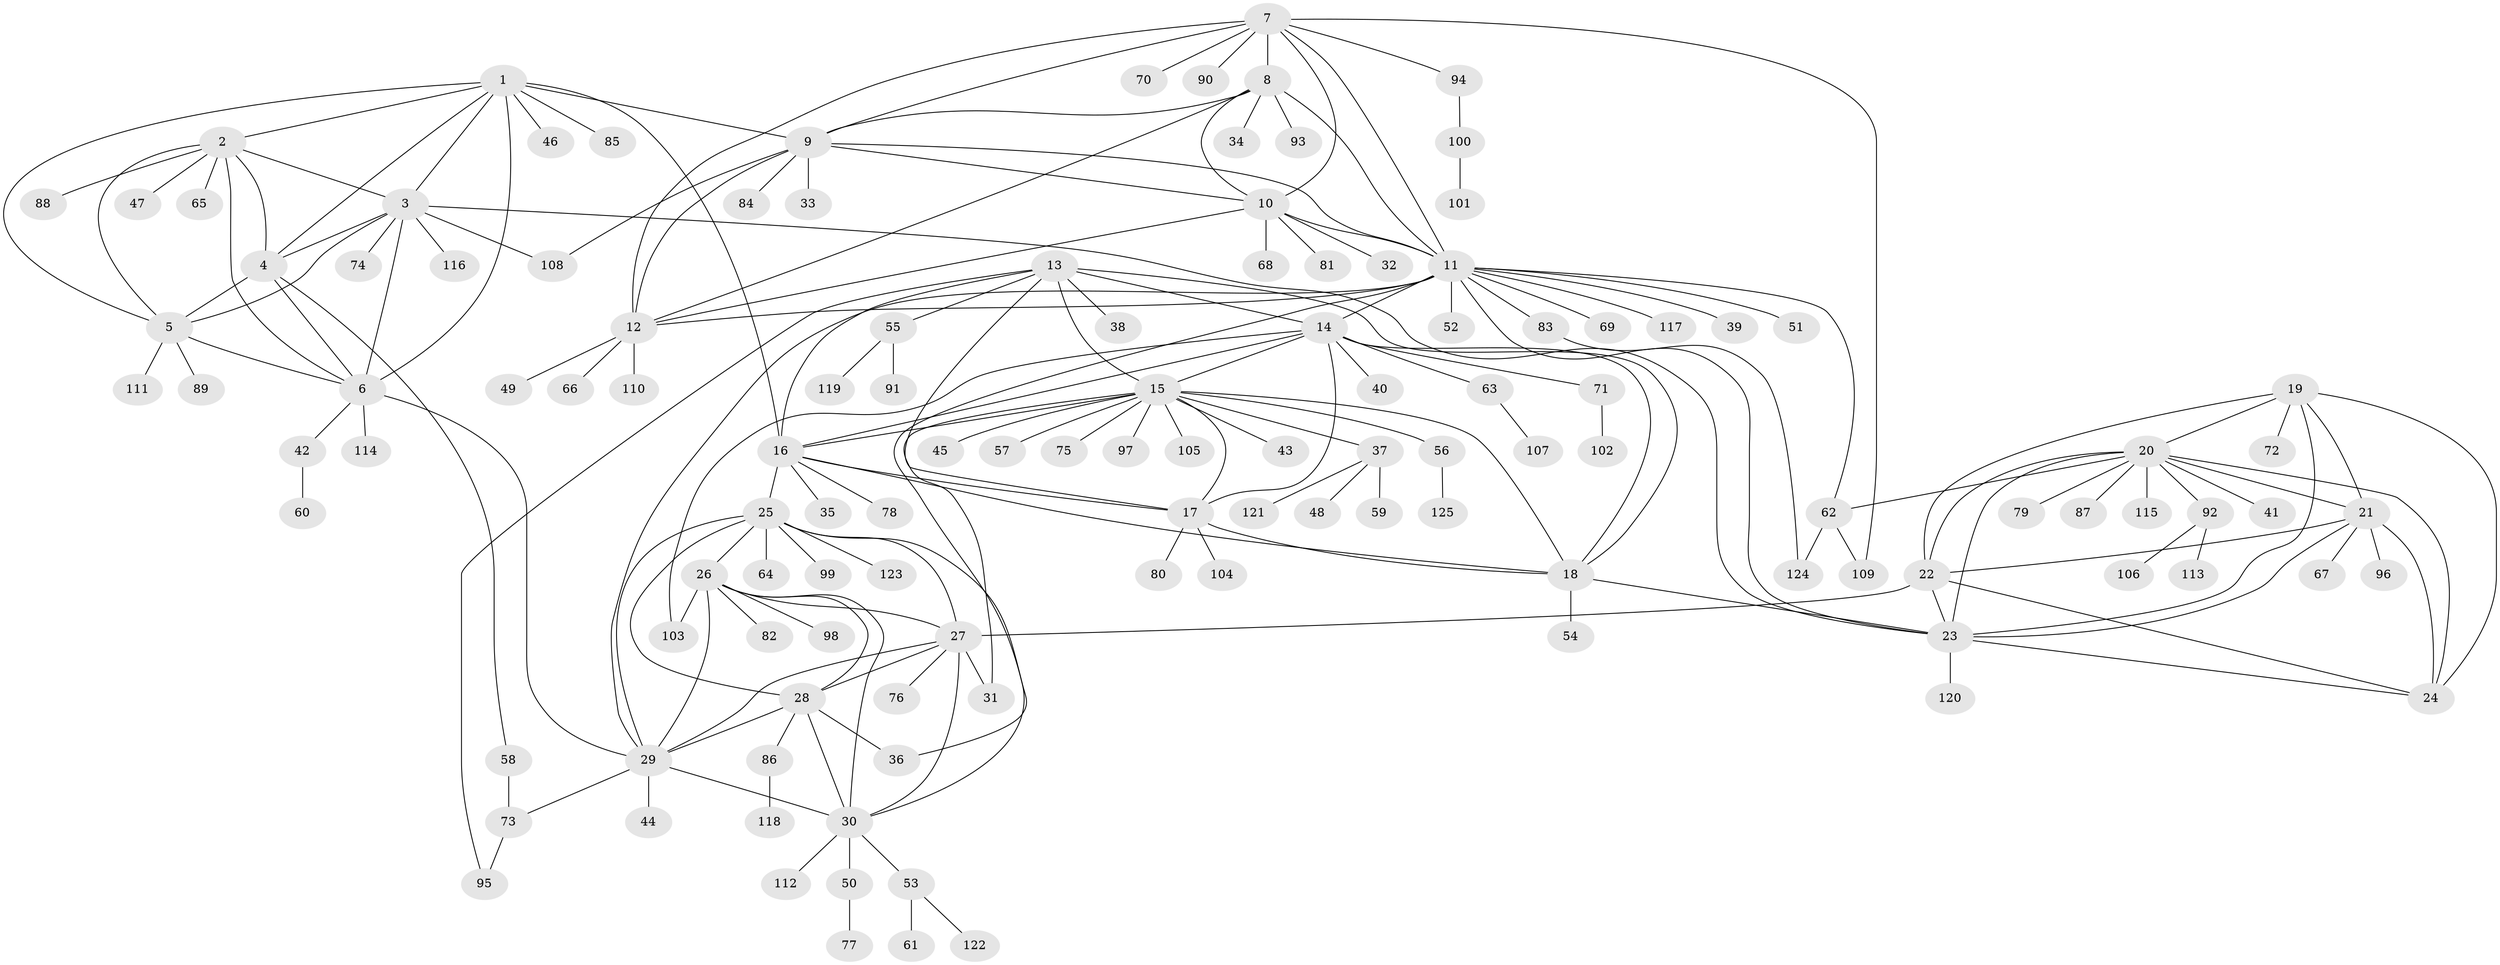 // coarse degree distribution, {2: 0.07894736842105263, 11: 0.02631578947368421, 1: 0.631578947368421, 3: 0.05263157894736842, 10: 0.05263157894736842, 7: 0.05263157894736842, 4: 0.05263157894736842, 5: 0.02631578947368421, 6: 0.02631578947368421}
// Generated by graph-tools (version 1.1) at 2025/37/03/04/25 23:37:36]
// undirected, 125 vertices, 189 edges
graph export_dot {
  node [color=gray90,style=filled];
  1;
  2;
  3;
  4;
  5;
  6;
  7;
  8;
  9;
  10;
  11;
  12;
  13;
  14;
  15;
  16;
  17;
  18;
  19;
  20;
  21;
  22;
  23;
  24;
  25;
  26;
  27;
  28;
  29;
  30;
  31;
  32;
  33;
  34;
  35;
  36;
  37;
  38;
  39;
  40;
  41;
  42;
  43;
  44;
  45;
  46;
  47;
  48;
  49;
  50;
  51;
  52;
  53;
  54;
  55;
  56;
  57;
  58;
  59;
  60;
  61;
  62;
  63;
  64;
  65;
  66;
  67;
  68;
  69;
  70;
  71;
  72;
  73;
  74;
  75;
  76;
  77;
  78;
  79;
  80;
  81;
  82;
  83;
  84;
  85;
  86;
  87;
  88;
  89;
  90;
  91;
  92;
  93;
  94;
  95;
  96;
  97;
  98;
  99;
  100;
  101;
  102;
  103;
  104;
  105;
  106;
  107;
  108;
  109;
  110;
  111;
  112;
  113;
  114;
  115;
  116;
  117;
  118;
  119;
  120;
  121;
  122;
  123;
  124;
  125;
  1 -- 2;
  1 -- 3;
  1 -- 4;
  1 -- 5;
  1 -- 6;
  1 -- 9;
  1 -- 16;
  1 -- 46;
  1 -- 85;
  2 -- 3;
  2 -- 4;
  2 -- 5;
  2 -- 6;
  2 -- 47;
  2 -- 65;
  2 -- 88;
  3 -- 4;
  3 -- 5;
  3 -- 6;
  3 -- 23;
  3 -- 74;
  3 -- 108;
  3 -- 116;
  4 -- 5;
  4 -- 6;
  4 -- 58;
  5 -- 6;
  5 -- 89;
  5 -- 111;
  6 -- 29;
  6 -- 42;
  6 -- 114;
  7 -- 8;
  7 -- 9;
  7 -- 10;
  7 -- 11;
  7 -- 12;
  7 -- 70;
  7 -- 90;
  7 -- 94;
  7 -- 109;
  8 -- 9;
  8 -- 10;
  8 -- 11;
  8 -- 12;
  8 -- 34;
  8 -- 93;
  9 -- 10;
  9 -- 11;
  9 -- 12;
  9 -- 33;
  9 -- 84;
  9 -- 108;
  10 -- 11;
  10 -- 12;
  10 -- 32;
  10 -- 68;
  10 -- 81;
  11 -- 12;
  11 -- 14;
  11 -- 23;
  11 -- 29;
  11 -- 36;
  11 -- 39;
  11 -- 51;
  11 -- 52;
  11 -- 62;
  11 -- 69;
  11 -- 83;
  11 -- 117;
  12 -- 49;
  12 -- 66;
  12 -- 110;
  13 -- 14;
  13 -- 15;
  13 -- 16;
  13 -- 17;
  13 -- 18;
  13 -- 38;
  13 -- 55;
  13 -- 95;
  14 -- 15;
  14 -- 16;
  14 -- 17;
  14 -- 18;
  14 -- 40;
  14 -- 63;
  14 -- 71;
  14 -- 103;
  15 -- 16;
  15 -- 17;
  15 -- 18;
  15 -- 31;
  15 -- 37;
  15 -- 43;
  15 -- 45;
  15 -- 56;
  15 -- 57;
  15 -- 75;
  15 -- 97;
  15 -- 105;
  16 -- 17;
  16 -- 18;
  16 -- 25;
  16 -- 35;
  16 -- 78;
  17 -- 18;
  17 -- 80;
  17 -- 104;
  18 -- 23;
  18 -- 54;
  19 -- 20;
  19 -- 21;
  19 -- 22;
  19 -- 23;
  19 -- 24;
  19 -- 72;
  20 -- 21;
  20 -- 22;
  20 -- 23;
  20 -- 24;
  20 -- 41;
  20 -- 62;
  20 -- 79;
  20 -- 87;
  20 -- 92;
  20 -- 115;
  21 -- 22;
  21 -- 23;
  21 -- 24;
  21 -- 67;
  21 -- 96;
  22 -- 23;
  22 -- 24;
  22 -- 27;
  23 -- 24;
  23 -- 120;
  25 -- 26;
  25 -- 27;
  25 -- 28;
  25 -- 29;
  25 -- 30;
  25 -- 64;
  25 -- 99;
  25 -- 123;
  26 -- 27;
  26 -- 28;
  26 -- 29;
  26 -- 30;
  26 -- 82;
  26 -- 98;
  26 -- 103;
  27 -- 28;
  27 -- 29;
  27 -- 30;
  27 -- 31;
  27 -- 76;
  28 -- 29;
  28 -- 30;
  28 -- 36;
  28 -- 86;
  29 -- 30;
  29 -- 44;
  29 -- 73;
  30 -- 50;
  30 -- 53;
  30 -- 112;
  37 -- 48;
  37 -- 59;
  37 -- 121;
  42 -- 60;
  50 -- 77;
  53 -- 61;
  53 -- 122;
  55 -- 91;
  55 -- 119;
  56 -- 125;
  58 -- 73;
  62 -- 109;
  62 -- 124;
  63 -- 107;
  71 -- 102;
  73 -- 95;
  83 -- 124;
  86 -- 118;
  92 -- 106;
  92 -- 113;
  94 -- 100;
  100 -- 101;
}
